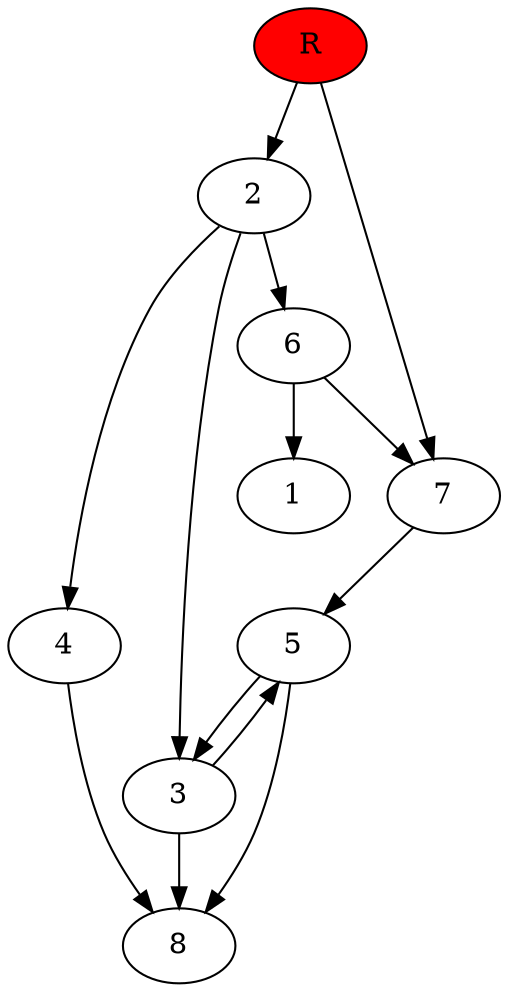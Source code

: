 digraph prb31621 {
	1
	2
	3
	4
	5
	6
	7
	8
	R [fillcolor="#ff0000" style=filled]
	2 -> 3
	2 -> 4
	2 -> 6
	3 -> 5
	3 -> 8
	4 -> 8
	5 -> 3
	5 -> 8
	6 -> 1
	6 -> 7
	7 -> 5
	R -> 2
	R -> 7
}
